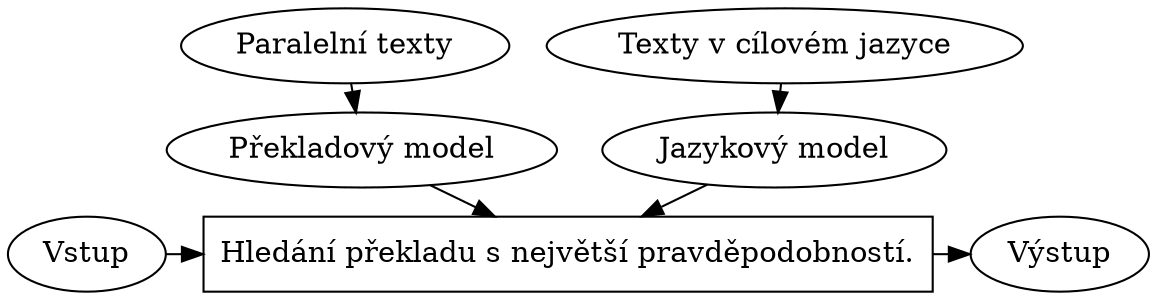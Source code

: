 digraph G  {
ranksep=0.2;
input [ label="Vstup" ];
output [ label="Výstup" ];
parallel [ label="Paralelní texty" ];
monolingual [ label="Texty v cílovém jazyce" ];
tm [ label="Překladový model" ];
lm [ label="Jazykový model" ];
search [shape=box label="Hledání překladu s největší pravděpodobností."];

input -> search -> output;
parallel -> tm -> search;
monolingual -> lm -> search;

{ rank=same;  input; search; output }
}
